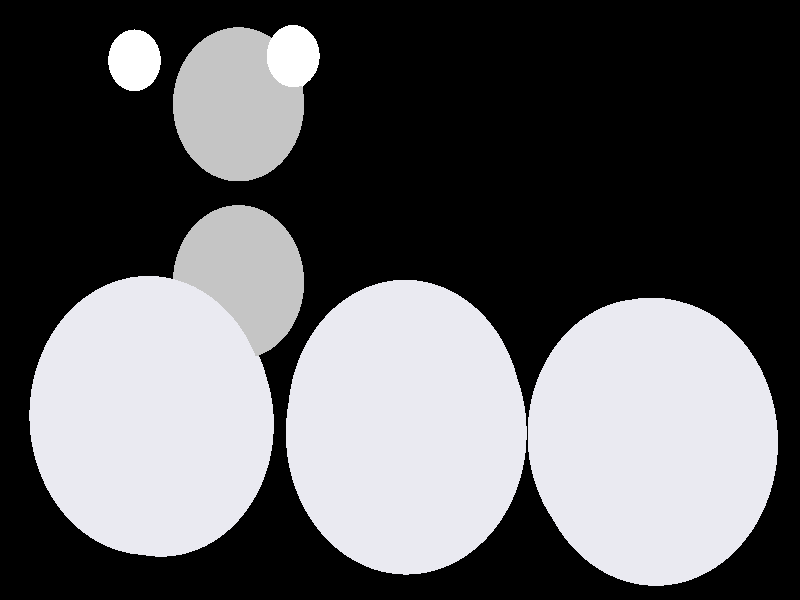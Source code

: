 #include "colors.inc"
#include "finish.inc"

global_settings {assumed_gamma 1 max_trace_level 6}
background {color White transmit 1.0}
camera {perspective
  right -7.60*x up 4.85*y
  direction 100.00*z
  location <0,0,100.00> look_at <0,0,0>}


light_source {<  2.00,   3.00,  40.00> color White
  area_light <0.70, 0, 0>, <0, 0.70, 0>, 3, 3
  adaptive 1 jitter}
// no fog
#declare simple = finish {phong 0.7}
#declare pale = finish {ambient 0.5 diffuse 0.85 roughness 0.001 specular 0.200 }
#declare intermediate = finish {ambient 0.3 diffuse 0.6 specular 0.1 roughness 0.04}
#declare vmd = finish {ambient 0.0 diffuse 0.65 phong 0.1 phong_size 40.0 specular 0.5 }
#declare jmol = finish {ambient 0.2 diffuse 0.6 specular 1 roughness 0.001 metallic}
#declare ase2 = finish {ambient 0.05 brilliance 3 diffuse 0.6 metallic specular 0.7 roughness 0.04 reflection 0.15}
#declare ase3 = finish {ambient 0.15 brilliance 2 diffuse 0.6 metallic specular 1.0 roughness 0.001 reflection 0.0}
#declare glass = finish {ambient 0.05 diffuse 0.3 specular 1.0 roughness 0.001}
#declare glass2 = finish {ambient 0.01 diffuse 0.3 specular 1.0 reflection 0.25 roughness 0.001}
#declare Rcell = 0.050;
#declare Rbond = 0.100;

#macro atom(LOC, R, COL, TRANS, FIN)
  sphere{LOC, R texture{pigment{color COL transmit TRANS} finish{FIN}}}
#end
#macro constrain(LOC, R, COL, TRANS FIN)
union{torus{R, Rcell rotate 45*z texture{pigment{color COL transmit TRANS} finish{FIN}}}
     torus{R, Rcell rotate -45*z texture{pigment{color COL transmit TRANS} finish{FIN}}}
     translate LOC}
#end

// no cell vertices
atom(< -2.46,  -1.09,  -8.45>, 1.16, rgb <0.82, 0.82, 0.88>, 0.0, ase3) // #0
atom(< -2.45,  -1.00,  -5.69>, 1.16, rgb <0.82, 0.82, 0.88>, 0.0, ase3) // #1
atom(< -2.46,  -0.96,  -2.84>, 1.16, rgb <0.82, 0.82, 0.88>, 0.0, ase3) // #2
atom(<  0.04,  -1.15,  -7.08>, 1.16, rgb <0.82, 0.82, 0.88>, 0.0, ase3) // #3
atom(<  0.05,  -0.99,  -4.25>, 1.16, rgb <0.82, 0.82, 0.88>, 0.0, ase3) // #4
atom(<  0.06,  -1.09,  -1.40>, 1.16, rgb <0.82, 0.82, 0.88>, 0.0, ase3) // #5
atom(<  2.44,  -1.15,  -5.66>, 1.16, rgb <0.82, 0.82, 0.88>, 0.0, ase3) // #6
atom(<  2.46,  -1.14,  -2.83>, 1.16, rgb <0.82, 0.82, 0.88>, 0.0, ase3) // #7
atom(<  2.43,  -1.15,   0.00>, 1.16, rgb <0.82, 0.82, 0.88>, 0.0, ase3) // #8
atom(< -1.60,   0.15,  -4.30>, 0.65, rgb <0.56, 0.56, 0.56>, 0.0, ase3) // #9
atom(< -1.60,   1.65,  -4.32>, 0.65, rgb <0.56, 0.56, 0.56>, 0.0, ase3) // #10
atom(< -2.63,   2.02,  -4.27>, 0.26, rgb <1.00, 1.00, 1.00>, 0.0, ase3) // #11
atom(< -1.14,   2.01,  -5.24>, 0.26, rgb <1.00, 1.00, 1.00>, 0.0, ase3) // #12
atom(< -1.05,   2.04,  -3.46>, 0.26, rgb <1.00, 1.00, 1.00>, 0.0, ase3) // #13

// no constraints
